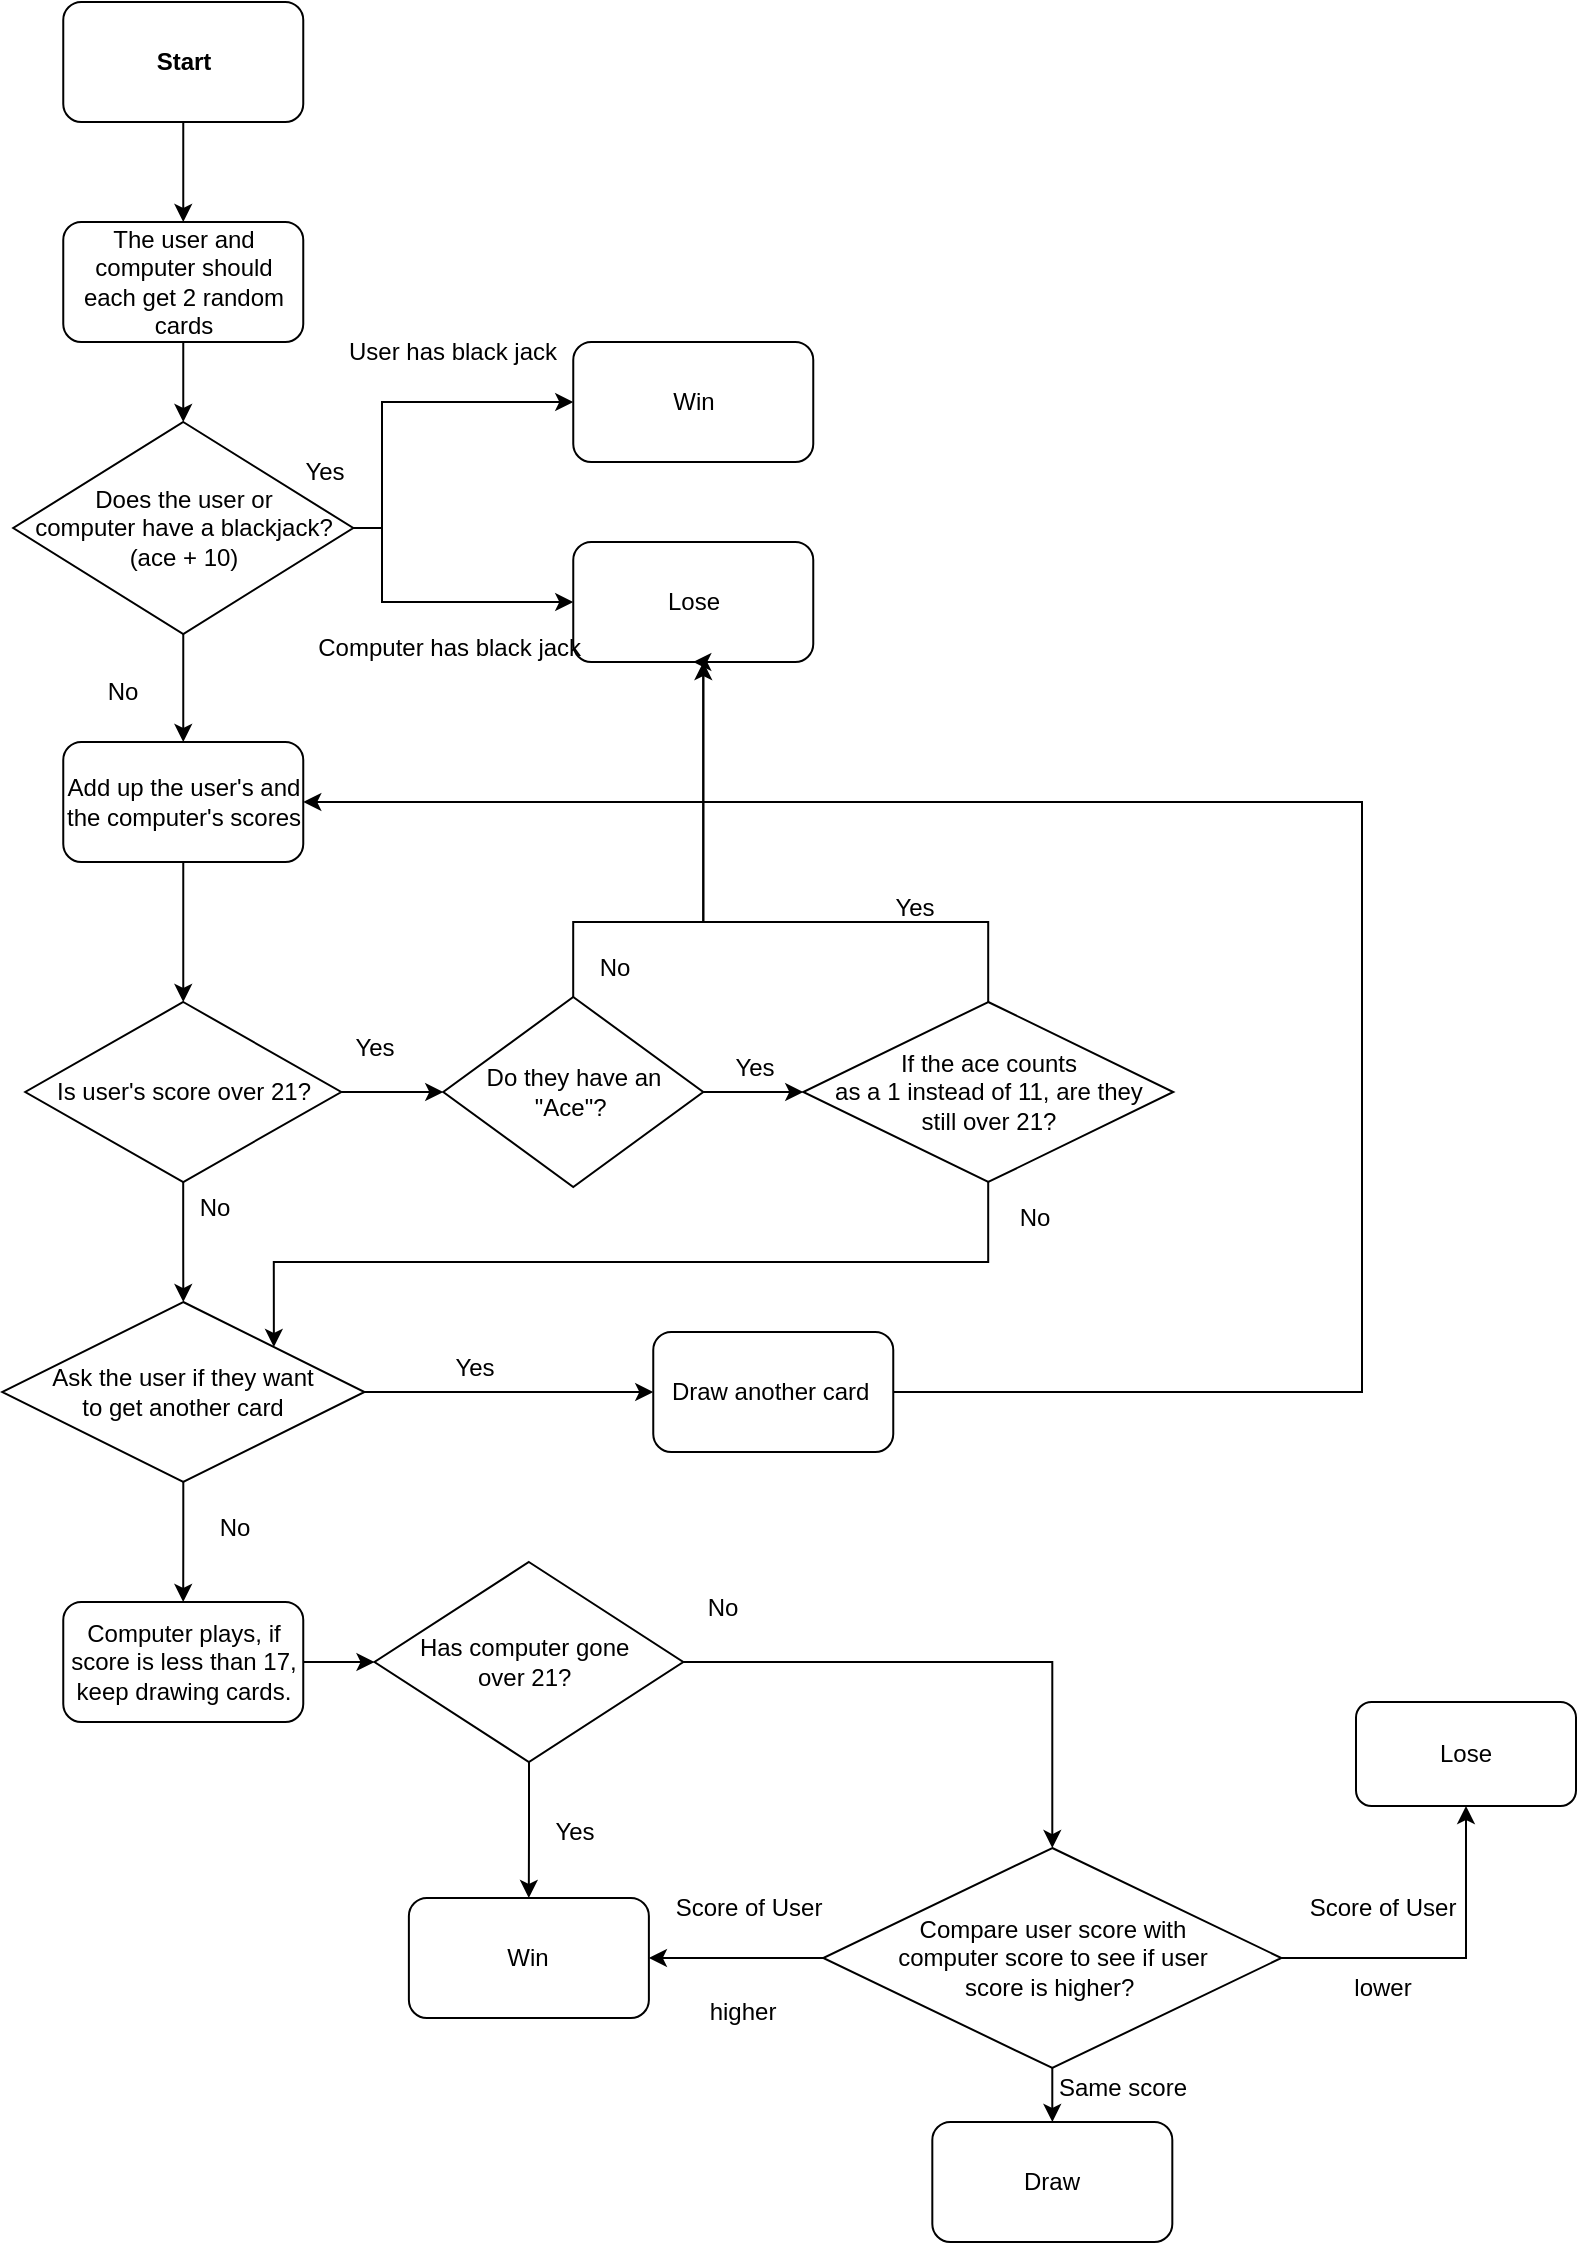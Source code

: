 <mxfile version="22.1.22" type="embed">
  <diagram id="23iRSUPoRavnBvh4doch" name="Page-1">
    <mxGraphModel dx="983" dy="833" grid="1" gridSize="10" guides="1" tooltips="1" connect="1" arrows="1" fold="1" page="1" pageScale="1" pageWidth="827" pageHeight="1169" math="0" shadow="0">
      <root>
        <mxCell id="0" />
        <mxCell id="1" parent="0" />
        <mxCell id="18" value="" style="edgeStyle=orthogonalEdgeStyle;rounded=0;orthogonalLoop=1;jettySize=auto;html=1;" parent="1" source="16" target="17" edge="1">
          <mxGeometry relative="1" as="geometry" />
        </mxCell>
        <mxCell id="16" value="&lt;b&gt;Start&lt;/b&gt;" style="rounded=1;whiteSpace=wrap;html=1;" parent="1" vertex="1">
          <mxGeometry x="70.63" y="40" width="120" height="60" as="geometry" />
        </mxCell>
        <mxCell id="83" value="" style="edgeStyle=orthogonalEdgeStyle;rounded=0;orthogonalLoop=1;jettySize=auto;html=1;" edge="1" parent="1" source="17" target="21">
          <mxGeometry relative="1" as="geometry" />
        </mxCell>
        <mxCell id="17" value="The user and computer should each get 2 random cards" style="rounded=1;whiteSpace=wrap;html=1;" parent="1" vertex="1">
          <mxGeometry x="70.63" y="150" width="120" height="60" as="geometry" />
        </mxCell>
        <mxCell id="85" value="" style="edgeStyle=orthogonalEdgeStyle;rounded=0;orthogonalLoop=1;jettySize=auto;html=1;" edge="1" parent="1" source="19" target="31">
          <mxGeometry relative="1" as="geometry" />
        </mxCell>
        <mxCell id="19" value="Add up the user&#39;s and&lt;br/&gt;the computer&#39;s scores" style="rounded=1;whiteSpace=wrap;html=1;" parent="1" vertex="1">
          <mxGeometry x="70.63" y="410" width="120" height="60" as="geometry" />
        </mxCell>
        <mxCell id="81" style="edgeStyle=orthogonalEdgeStyle;rounded=0;orthogonalLoop=1;jettySize=auto;html=1;entryX=0;entryY=0.5;entryDx=0;entryDy=0;" edge="1" parent="1" source="21" target="24">
          <mxGeometry relative="1" as="geometry">
            <Array as="points">
              <mxPoint x="230" y="303" />
              <mxPoint x="230" y="240" />
            </Array>
          </mxGeometry>
        </mxCell>
        <mxCell id="82" style="edgeStyle=orthogonalEdgeStyle;rounded=0;orthogonalLoop=1;jettySize=auto;html=1;" edge="1" parent="1" source="21" target="23">
          <mxGeometry relative="1" as="geometry">
            <Array as="points">
              <mxPoint x="230" y="303" />
              <mxPoint x="230" y="340" />
            </Array>
          </mxGeometry>
        </mxCell>
        <mxCell id="84" value="" style="edgeStyle=orthogonalEdgeStyle;rounded=0;orthogonalLoop=1;jettySize=auto;html=1;" edge="1" parent="1" source="21" target="19">
          <mxGeometry relative="1" as="geometry" />
        </mxCell>
        <mxCell id="21" value="Does the user or&lt;br/&gt;computer have a blackjack?&lt;br/&gt;(ace + 10)" style="rhombus;whiteSpace=wrap;html=1;" parent="1" vertex="1">
          <mxGeometry x="45.63" y="250" width="170" height="106" as="geometry" />
        </mxCell>
        <mxCell id="23" value="Lose" style="rounded=1;whiteSpace=wrap;html=1;" parent="1" vertex="1">
          <mxGeometry x="325.63" y="310" width="120" height="60" as="geometry" />
        </mxCell>
        <mxCell id="24" value="Win" style="rounded=1;whiteSpace=wrap;html=1;" parent="1" vertex="1">
          <mxGeometry x="325.63" y="210" width="120" height="60" as="geometry" />
        </mxCell>
        <mxCell id="29" value="User has black jack" style="text;html=1;align=center;verticalAlign=middle;resizable=0;points=[];autosize=1;strokeColor=none;fillColor=none;" parent="1" vertex="1">
          <mxGeometry x="200" y="200" width="130" height="30" as="geometry" />
        </mxCell>
        <mxCell id="30" value="Computer has black jack&amp;nbsp;" style="text;html=1;align=center;verticalAlign=middle;resizable=0;points=[];autosize=1;strokeColor=none;fillColor=none;" parent="1" vertex="1">
          <mxGeometry x="185" y="348" width="160" height="30" as="geometry" />
        </mxCell>
        <mxCell id="36" value="" style="edgeStyle=orthogonalEdgeStyle;rounded=0;orthogonalLoop=1;jettySize=auto;html=1;" parent="1" source="31" target="35" edge="1">
          <mxGeometry relative="1" as="geometry" />
        </mxCell>
        <mxCell id="47" value="" style="edgeStyle=orthogonalEdgeStyle;rounded=0;orthogonalLoop=1;jettySize=auto;html=1;" parent="1" source="31" target="46" edge="1">
          <mxGeometry relative="1" as="geometry" />
        </mxCell>
        <mxCell id="31" value="Is user&#39;s score&amp;nbsp;over 21?" style="rhombus;whiteSpace=wrap;html=1;" parent="1" vertex="1">
          <mxGeometry x="51.63" y="540" width="158" height="90" as="geometry" />
        </mxCell>
        <mxCell id="33" value="Yes" style="text;html=1;align=center;verticalAlign=middle;resizable=0;points=[];autosize=1;strokeColor=none;fillColor=none;" parent="1" vertex="1">
          <mxGeometry x="181.25" y="260" width="40" height="30" as="geometry" />
        </mxCell>
        <mxCell id="34" value="No" style="text;html=1;align=center;verticalAlign=middle;resizable=0;points=[];autosize=1;strokeColor=none;fillColor=none;" parent="1" vertex="1">
          <mxGeometry x="80" y="370" width="40" height="30" as="geometry" />
        </mxCell>
        <mxCell id="38" value="" style="edgeStyle=orthogonalEdgeStyle;rounded=0;orthogonalLoop=1;jettySize=auto;html=1;" parent="1" source="35" target="37" edge="1">
          <mxGeometry relative="1" as="geometry" />
        </mxCell>
        <mxCell id="40" style="edgeStyle=orthogonalEdgeStyle;rounded=0;orthogonalLoop=1;jettySize=auto;html=1;entryX=0.5;entryY=1;entryDx=0;entryDy=0;" parent="1" source="35" target="23" edge="1">
          <mxGeometry relative="1" as="geometry">
            <Array as="points">
              <mxPoint x="325.63" y="500" />
              <mxPoint x="390.63" y="500" />
            </Array>
          </mxGeometry>
        </mxCell>
        <mxCell id="35" value="Do they have an&lt;br/&gt;&quot;Ace&quot;?&amp;nbsp;" style="rhombus;whiteSpace=wrap;html=1;" parent="1" vertex="1">
          <mxGeometry x="260.63" y="537.5" width="130" height="95" as="geometry" />
        </mxCell>
        <mxCell id="43" style="edgeStyle=orthogonalEdgeStyle;rounded=0;orthogonalLoop=1;jettySize=auto;html=1;" parent="1" source="37" target="23" edge="1">
          <mxGeometry relative="1" as="geometry">
            <Array as="points">
              <mxPoint x="532.63" y="500" />
              <mxPoint x="390.63" y="500" />
            </Array>
          </mxGeometry>
        </mxCell>
        <mxCell id="49" style="edgeStyle=orthogonalEdgeStyle;rounded=0;orthogonalLoop=1;jettySize=auto;html=1;entryX=1;entryY=0;entryDx=0;entryDy=0;" parent="1" source="37" target="46" edge="1">
          <mxGeometry relative="1" as="geometry">
            <Array as="points">
              <mxPoint x="533.63" y="670" />
              <mxPoint x="175.63" y="670" />
            </Array>
          </mxGeometry>
        </mxCell>
        <mxCell id="37" value="If the ace counts&lt;br/&gt;as a 1 instead of 11, are they&lt;br/&gt;still over 21?" style="rhombus;whiteSpace=wrap;html=1;" parent="1" vertex="1">
          <mxGeometry x="440.63" y="540" width="185" height="90" as="geometry" />
        </mxCell>
        <mxCell id="41" value="Yes" style="text;html=1;align=center;verticalAlign=middle;resizable=0;points=[];autosize=1;strokeColor=none;fillColor=none;" parent="1" vertex="1">
          <mxGeometry x="205.63" y="548" width="40" height="30" as="geometry" />
        </mxCell>
        <mxCell id="42" value="No" style="text;html=1;align=center;verticalAlign=middle;resizable=0;points=[];autosize=1;strokeColor=none;fillColor=none;" parent="1" vertex="1">
          <mxGeometry x="325.63" y="508" width="40" height="30" as="geometry" />
        </mxCell>
        <mxCell id="44" value="Yes" style="text;html=1;align=center;verticalAlign=middle;resizable=0;points=[];autosize=1;strokeColor=none;fillColor=none;" parent="1" vertex="1">
          <mxGeometry x="475.63" y="478" width="40" height="30" as="geometry" />
        </mxCell>
        <mxCell id="45" value="Yes" style="text;html=1;align=center;verticalAlign=middle;resizable=0;points=[];autosize=1;strokeColor=none;fillColor=none;" parent="1" vertex="1">
          <mxGeometry x="395.63" y="558" width="40" height="30" as="geometry" />
        </mxCell>
        <mxCell id="52" style="edgeStyle=orthogonalEdgeStyle;rounded=0;orthogonalLoop=1;jettySize=auto;html=1;entryX=0;entryY=0.5;entryDx=0;entryDy=0;" parent="1" source="46" target="51" edge="1">
          <mxGeometry relative="1" as="geometry" />
        </mxCell>
        <mxCell id="56" value="" style="edgeStyle=orthogonalEdgeStyle;rounded=0;orthogonalLoop=1;jettySize=auto;html=1;" parent="1" source="46" target="55" edge="1">
          <mxGeometry relative="1" as="geometry" />
        </mxCell>
        <mxCell id="46" value="Ask the user if they want&lt;br/&gt;to get another card" style="rhombus;whiteSpace=wrap;html=1;" parent="1" vertex="1">
          <mxGeometry x="40.0" y="690" width="181.25" height="90" as="geometry" />
        </mxCell>
        <mxCell id="48" value="No" style="text;html=1;align=center;verticalAlign=middle;resizable=0;points=[];autosize=1;strokeColor=none;fillColor=none;" parent="1" vertex="1">
          <mxGeometry x="125.63" y="628" width="40" height="30" as="geometry" />
        </mxCell>
        <mxCell id="50" value="No" style="text;html=1;align=center;verticalAlign=middle;resizable=0;points=[];autosize=1;strokeColor=none;fillColor=none;" parent="1" vertex="1">
          <mxGeometry x="535.63" y="632.5" width="40" height="30" as="geometry" />
        </mxCell>
        <mxCell id="86" style="edgeStyle=orthogonalEdgeStyle;rounded=0;orthogonalLoop=1;jettySize=auto;html=1;entryX=1;entryY=0.5;entryDx=0;entryDy=0;" edge="1" parent="1" source="51" target="19">
          <mxGeometry relative="1" as="geometry">
            <Array as="points">
              <mxPoint x="720" y="735" />
              <mxPoint x="720" y="440" />
            </Array>
          </mxGeometry>
        </mxCell>
        <mxCell id="51" value="Draw another card&amp;nbsp;" style="rounded=1;whiteSpace=wrap;html=1;" parent="1" vertex="1">
          <mxGeometry x="365.63" y="705" width="120" height="60" as="geometry" />
        </mxCell>
        <mxCell id="53" value="Yes" style="text;html=1;align=center;verticalAlign=middle;resizable=0;points=[];autosize=1;strokeColor=none;fillColor=none;" parent="1" vertex="1">
          <mxGeometry x="255.63" y="708" width="40" height="30" as="geometry" />
        </mxCell>
        <mxCell id="67" value="" style="edgeStyle=orthogonalEdgeStyle;rounded=0;orthogonalLoop=1;jettySize=auto;html=1;" parent="1" source="55" target="58" edge="1">
          <mxGeometry relative="1" as="geometry" />
        </mxCell>
        <mxCell id="55" value="Computer plays, if score is less than 17, keep drawing cards." style="rounded=1;whiteSpace=wrap;html=1;" parent="1" vertex="1">
          <mxGeometry x="70.63" y="840" width="120" height="60" as="geometry" />
        </mxCell>
        <mxCell id="57" value="No" style="text;html=1;align=center;verticalAlign=middle;resizable=0;points=[];autosize=1;strokeColor=none;fillColor=none;" parent="1" vertex="1">
          <mxGeometry x="135.63" y="788" width="40" height="30" as="geometry" />
        </mxCell>
        <mxCell id="61" value="" style="edgeStyle=orthogonalEdgeStyle;rounded=0;orthogonalLoop=1;jettySize=auto;html=1;" parent="1" source="58" target="60" edge="1">
          <mxGeometry relative="1" as="geometry" />
        </mxCell>
        <mxCell id="68" value="" style="edgeStyle=orthogonalEdgeStyle;rounded=0;orthogonalLoop=1;jettySize=auto;html=1;" parent="1" source="58" target="64" edge="1">
          <mxGeometry relative="1" as="geometry" />
        </mxCell>
        <mxCell id="58" value="Has computer gone&amp;nbsp;&lt;br/&gt;over 21?&amp;nbsp;" style="rhombus;whiteSpace=wrap;html=1;" parent="1" vertex="1">
          <mxGeometry x="226.25" y="820" width="154.38" height="100" as="geometry" />
        </mxCell>
        <mxCell id="60" value="Win" style="rounded=1;whiteSpace=wrap;html=1;" parent="1" vertex="1">
          <mxGeometry x="243.44" y="988" width="120" height="60" as="geometry" />
        </mxCell>
        <mxCell id="62" value="Yes" style="text;html=1;align=center;verticalAlign=middle;resizable=0;points=[];autosize=1;strokeColor=none;fillColor=none;" parent="1" vertex="1">
          <mxGeometry x="305.63" y="940" width="40" height="30" as="geometry" />
        </mxCell>
        <mxCell id="70" value="" style="edgeStyle=orthogonalEdgeStyle;rounded=0;orthogonalLoop=1;jettySize=auto;html=1;" parent="1" source="64" target="60" edge="1">
          <mxGeometry relative="1" as="geometry" />
        </mxCell>
        <mxCell id="74" value="" style="edgeStyle=orthogonalEdgeStyle;rounded=0;orthogonalLoop=1;jettySize=auto;html=1;" parent="1" source="64" target="73" edge="1">
          <mxGeometry relative="1" as="geometry" />
        </mxCell>
        <mxCell id="77" value="" style="edgeStyle=orthogonalEdgeStyle;rounded=0;orthogonalLoop=1;jettySize=auto;html=1;" parent="1" source="64" target="76" edge="1">
          <mxGeometry relative="1" as="geometry" />
        </mxCell>
        <mxCell id="64" value="Compare user score with&lt;br/&gt;computer score to see if user&lt;br/&gt;score is higher?&amp;nbsp;" style="rhombus;whiteSpace=wrap;html=1;" parent="1" vertex="1">
          <mxGeometry x="450.63" y="963" width="229.06" height="110" as="geometry" />
        </mxCell>
        <mxCell id="69" value="No" style="text;html=1;align=center;verticalAlign=middle;resizable=0;points=[];autosize=1;strokeColor=none;fillColor=none;" parent="1" vertex="1">
          <mxGeometry x="380" y="828" width="40" height="30" as="geometry" />
        </mxCell>
        <mxCell id="71" value="Score of User" style="text;html=1;align=center;verticalAlign=middle;resizable=0;points=[];autosize=1;strokeColor=none;fillColor=none;" parent="1" vertex="1">
          <mxGeometry x="363" y="978" width="100" height="30" as="geometry" />
        </mxCell>
        <mxCell id="72" value="higher" style="text;html=1;align=center;verticalAlign=middle;resizable=0;points=[];autosize=1;strokeColor=none;fillColor=none;" parent="1" vertex="1">
          <mxGeometry x="380" y="1030" width="60" height="30" as="geometry" />
        </mxCell>
        <mxCell id="73" value="Draw" style="rounded=1;whiteSpace=wrap;html=1;" parent="1" vertex="1">
          <mxGeometry x="505.16" y="1100" width="120" height="60" as="geometry" />
        </mxCell>
        <mxCell id="75" value="Same score" style="text;html=1;align=center;verticalAlign=middle;resizable=0;points=[];autosize=1;strokeColor=none;fillColor=none;" parent="1" vertex="1">
          <mxGeometry x="555" y="1068" width="90" height="30" as="geometry" />
        </mxCell>
        <mxCell id="76" value="Lose" style="rounded=1;whiteSpace=wrap;html=1;" parent="1" vertex="1">
          <mxGeometry x="717" y="890" width="110" height="52" as="geometry" />
        </mxCell>
        <mxCell id="78" value="Score of User" style="text;html=1;align=center;verticalAlign=middle;resizable=0;points=[];autosize=1;strokeColor=none;fillColor=none;" parent="1" vertex="1">
          <mxGeometry x="680" y="978" width="100" height="30" as="geometry" />
        </mxCell>
        <mxCell id="79" value="lower" style="text;html=1;align=center;verticalAlign=middle;resizable=0;points=[];autosize=1;strokeColor=none;fillColor=none;" parent="1" vertex="1">
          <mxGeometry x="705" y="1018" width="50" height="30" as="geometry" />
        </mxCell>
      </root>
    </mxGraphModel>
  </diagram>
</mxfile>

